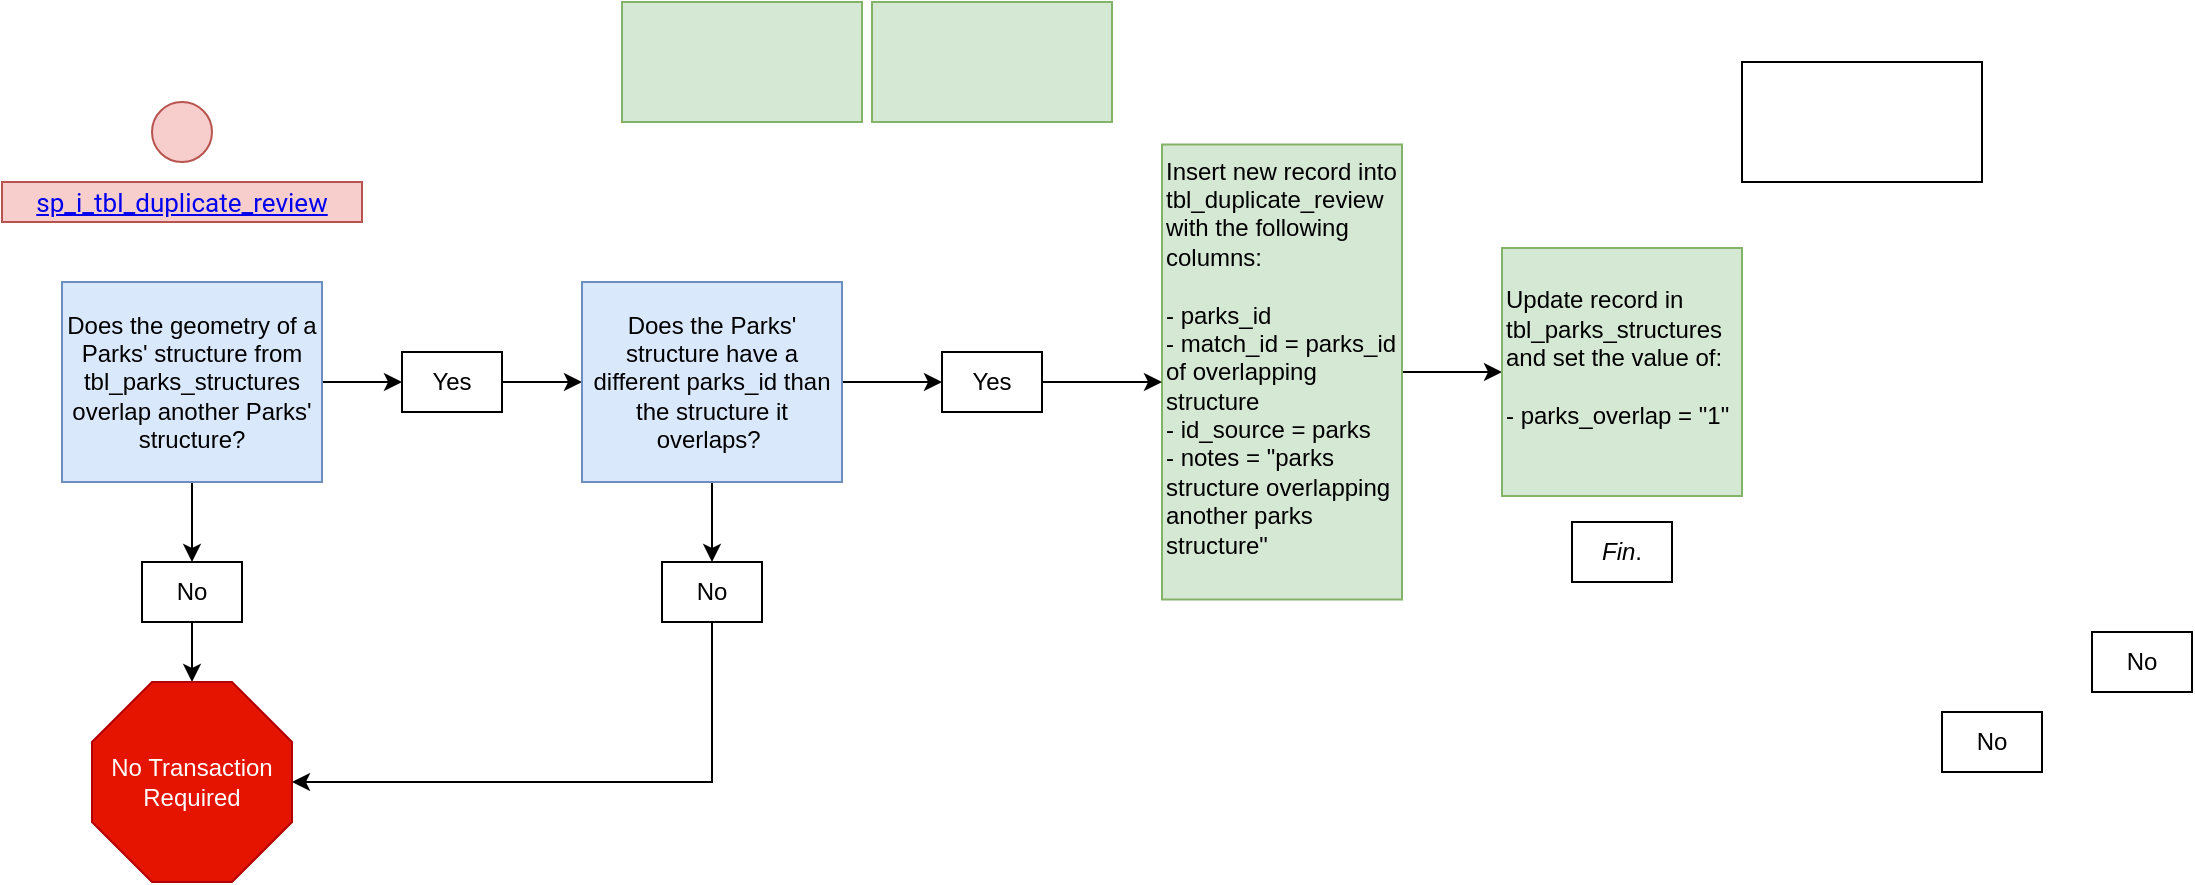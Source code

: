<mxfile version="13.6.1" type="github">
  <diagram id="JjXlm6RenTD7SI6704q5" name="Page-1">
    <mxGraphModel dx="950" dy="527" grid="1" gridSize="10" guides="1" tooltips="1" connect="1" arrows="1" fold="1" page="1" pageScale="1" pageWidth="850" pageHeight="1100" math="0" shadow="0">
      <root>
        <mxCell id="0" />
        <mxCell id="1" parent="0" />
        <mxCell id="bV57CXJl7vwMXWLhmMP1-12" value="" style="edgeStyle=orthogonalEdgeStyle;rounded=0;orthogonalLoop=1;jettySize=auto;html=1;" edge="1" parent="1" source="bV57CXJl7vwMXWLhmMP1-1" target="bV57CXJl7vwMXWLhmMP1-9">
          <mxGeometry relative="1" as="geometry" />
        </mxCell>
        <mxCell id="bV57CXJl7vwMXWLhmMP1-14" value="" style="edgeStyle=orthogonalEdgeStyle;rounded=0;orthogonalLoop=1;jettySize=auto;html=1;" edge="1" parent="1" source="bV57CXJl7vwMXWLhmMP1-1" target="bV57CXJl7vwMXWLhmMP1-8">
          <mxGeometry relative="1" as="geometry" />
        </mxCell>
        <mxCell id="bV57CXJl7vwMXWLhmMP1-1" value="Does the geometry of a Parks&#39; structure from tbl_parks_structures overlap another Parks&#39; structure?" style="rounded=0;whiteSpace=wrap;html=1;fillColor=#dae8fc;strokeColor=#6c8ebf;" vertex="1" parent="1">
          <mxGeometry x="50" y="220" width="130" height="100" as="geometry" />
        </mxCell>
        <mxCell id="bV57CXJl7vwMXWLhmMP1-38" value="" style="edgeStyle=orthogonalEdgeStyle;rounded=0;orthogonalLoop=1;jettySize=auto;html=1;" edge="1" parent="1" source="bV57CXJl7vwMXWLhmMP1-2" target="bV57CXJl7vwMXWLhmMP1-36">
          <mxGeometry relative="1" as="geometry" />
        </mxCell>
        <mxCell id="bV57CXJl7vwMXWLhmMP1-2" value="Insert new record into tbl_duplicate_review with the following columns:&amp;nbsp;&lt;br&gt;&lt;br&gt;&lt;div&gt;&lt;span&gt;- parks_id&amp;nbsp;&lt;/span&gt;&lt;/div&gt;&lt;div&gt;&lt;span&gt;- match_id = parks_id of overlapping structure&lt;/span&gt;&lt;/div&gt;&lt;div&gt;&lt;span&gt;- id_source = parks&amp;nbsp;&lt;/span&gt;&lt;/div&gt;&lt;div&gt;&lt;span&gt;- notes = &quot;parks structure overlapping another parks structure&quot;&lt;/span&gt;&lt;/div&gt;&lt;div&gt;&lt;span&gt;&lt;br&gt;&lt;/span&gt;&lt;/div&gt;" style="rounded=0;whiteSpace=wrap;html=1;fillColor=#d5e8d4;strokeColor=#82b366;align=left;" vertex="1" parent="1">
          <mxGeometry x="600" y="151.25" width="120" height="227.5" as="geometry" />
        </mxCell>
        <mxCell id="bV57CXJl7vwMXWLhmMP1-3" value="" style="ellipse;whiteSpace=wrap;html=1;aspect=fixed;fillColor=#f8cecc;strokeColor=#b85450;" vertex="1" parent="1">
          <mxGeometry x="95" y="130" width="30" height="30" as="geometry" />
        </mxCell>
        <mxCell id="bV57CXJl7vwMXWLhmMP1-4" value="" style="rounded=0;whiteSpace=wrap;html=1;" vertex="1" parent="1">
          <mxGeometry x="890" y="110" width="120" height="60" as="geometry" />
        </mxCell>
        <mxCell id="bV57CXJl7vwMXWLhmMP1-5" value="&lt;a class=&quot;waffle-rich-text-link&quot; style=&quot;font-family: &amp;#34;roboto&amp;#34; , &amp;#34;robotodraft&amp;#34; , &amp;#34;helvetica&amp;#34; , &amp;#34;arial&amp;#34; , sans-serif ; font-size: 13px&quot;&gt;sp_i_tbl_duplicate_review&lt;/a&gt;" style="rounded=0;whiteSpace=wrap;html=1;fillColor=#f8cecc;strokeColor=#b85450;" vertex="1" parent="1">
          <mxGeometry x="20" y="170" width="180" height="20" as="geometry" />
        </mxCell>
        <mxCell id="bV57CXJl7vwMXWLhmMP1-21" value="" style="edgeStyle=orthogonalEdgeStyle;rounded=0;orthogonalLoop=1;jettySize=auto;html=1;" edge="1" parent="1" source="bV57CXJl7vwMXWLhmMP1-8" target="bV57CXJl7vwMXWLhmMP1-20">
          <mxGeometry relative="1" as="geometry" />
        </mxCell>
        <mxCell id="bV57CXJl7vwMXWLhmMP1-8" value="Yes" style="rounded=0;whiteSpace=wrap;html=1;" vertex="1" parent="1">
          <mxGeometry x="220" y="255" width="50" height="30" as="geometry" />
        </mxCell>
        <mxCell id="bV57CXJl7vwMXWLhmMP1-13" value="" style="edgeStyle=orthogonalEdgeStyle;rounded=0;orthogonalLoop=1;jettySize=auto;html=1;" edge="1" parent="1" source="bV57CXJl7vwMXWLhmMP1-9" target="bV57CXJl7vwMXWLhmMP1-11">
          <mxGeometry relative="1" as="geometry" />
        </mxCell>
        <mxCell id="bV57CXJl7vwMXWLhmMP1-9" value="No" style="rounded=0;whiteSpace=wrap;html=1;" vertex="1" parent="1">
          <mxGeometry x="90" y="360" width="50" height="30" as="geometry" />
        </mxCell>
        <mxCell id="bV57CXJl7vwMXWLhmMP1-11" value="No Transaction Required" style="whiteSpace=wrap;html=1;shape=mxgraph.basic.octagon2;align=center;verticalAlign=middle;dx=15;fillColor=#e51400;strokeColor=#B20000;fontColor=#ffffff;" vertex="1" parent="1">
          <mxGeometry x="65" y="420" width="100" height="100" as="geometry" />
        </mxCell>
        <mxCell id="bV57CXJl7vwMXWLhmMP1-30" value="" style="edgeStyle=orthogonalEdgeStyle;rounded=0;orthogonalLoop=1;jettySize=auto;html=1;" edge="1" parent="1" source="bV57CXJl7vwMXWLhmMP1-20" target="bV57CXJl7vwMXWLhmMP1-26">
          <mxGeometry relative="1" as="geometry" />
        </mxCell>
        <mxCell id="bV57CXJl7vwMXWLhmMP1-32" value="" style="edgeStyle=orthogonalEdgeStyle;rounded=0;orthogonalLoop=1;jettySize=auto;html=1;" edge="1" parent="1" source="bV57CXJl7vwMXWLhmMP1-20" target="bV57CXJl7vwMXWLhmMP1-23">
          <mxGeometry relative="1" as="geometry" />
        </mxCell>
        <mxCell id="bV57CXJl7vwMXWLhmMP1-20" value="Does the Parks&#39; structure have a different parks_id than the structure it overlaps?&amp;nbsp;" style="rounded=0;whiteSpace=wrap;html=1;fillColor=#dae8fc;strokeColor=#6c8ebf;" vertex="1" parent="1">
          <mxGeometry x="310" y="220" width="130" height="100" as="geometry" />
        </mxCell>
        <mxCell id="bV57CXJl7vwMXWLhmMP1-22" value="&lt;i&gt;Fin&lt;/i&gt;." style="rounded=0;whiteSpace=wrap;html=1;" vertex="1" parent="1">
          <mxGeometry x="805" y="340" width="50" height="30" as="geometry" />
        </mxCell>
        <mxCell id="bV57CXJl7vwMXWLhmMP1-33" value="" style="edgeStyle=orthogonalEdgeStyle;rounded=0;orthogonalLoop=1;jettySize=auto;html=1;" edge="1" parent="1" source="bV57CXJl7vwMXWLhmMP1-23">
          <mxGeometry relative="1" as="geometry">
            <mxPoint x="600" y="270" as="targetPoint" />
          </mxGeometry>
        </mxCell>
        <mxCell id="bV57CXJl7vwMXWLhmMP1-23" value="Yes" style="rounded=0;whiteSpace=wrap;html=1;" vertex="1" parent="1">
          <mxGeometry x="490" y="255" width="50" height="30" as="geometry" />
        </mxCell>
        <mxCell id="bV57CXJl7vwMXWLhmMP1-24" value="No" style="rounded=0;whiteSpace=wrap;html=1;" vertex="1" parent="1">
          <mxGeometry x="1065" y="395" width="50" height="30" as="geometry" />
        </mxCell>
        <mxCell id="bV57CXJl7vwMXWLhmMP1-25" value="No" style="rounded=0;whiteSpace=wrap;html=1;" vertex="1" parent="1">
          <mxGeometry x="990" y="435" width="50" height="30" as="geometry" />
        </mxCell>
        <mxCell id="bV57CXJl7vwMXWLhmMP1-31" style="edgeStyle=orthogonalEdgeStyle;rounded=0;orthogonalLoop=1;jettySize=auto;html=1;exitX=0.5;exitY=1;exitDx=0;exitDy=0;entryX=1;entryY=0.5;entryDx=0;entryDy=0;entryPerimeter=0;" edge="1" parent="1" source="bV57CXJl7vwMXWLhmMP1-26" target="bV57CXJl7vwMXWLhmMP1-11">
          <mxGeometry relative="1" as="geometry" />
        </mxCell>
        <mxCell id="bV57CXJl7vwMXWLhmMP1-26" value="No" style="rounded=0;whiteSpace=wrap;html=1;" vertex="1" parent="1">
          <mxGeometry x="350" y="360" width="50" height="30" as="geometry" />
        </mxCell>
        <mxCell id="bV57CXJl7vwMXWLhmMP1-34" value="" style="rounded=0;whiteSpace=wrap;html=1;fillColor=#d5e8d4;strokeColor=#82b366;" vertex="1" parent="1">
          <mxGeometry x="455" y="80" width="120" height="60" as="geometry" />
        </mxCell>
        <mxCell id="bV57CXJl7vwMXWLhmMP1-35" value="" style="rounded=0;whiteSpace=wrap;html=1;fillColor=#d5e8d4;strokeColor=#82b366;" vertex="1" parent="1">
          <mxGeometry x="330" y="80" width="120" height="60" as="geometry" />
        </mxCell>
        <mxCell id="bV57CXJl7vwMXWLhmMP1-36" value="Update record in tbl_parks_structures and set the value of:&lt;br&gt;&lt;br&gt;- parks_overlap = &quot;1&quot;&lt;br&gt;&lt;br&gt;" style="rounded=0;whiteSpace=wrap;html=1;fillColor=#d5e8d4;strokeColor=#82b366;align=left;" vertex="1" parent="1">
          <mxGeometry x="770" y="203" width="120" height="124" as="geometry" />
        </mxCell>
      </root>
    </mxGraphModel>
  </diagram>
</mxfile>

